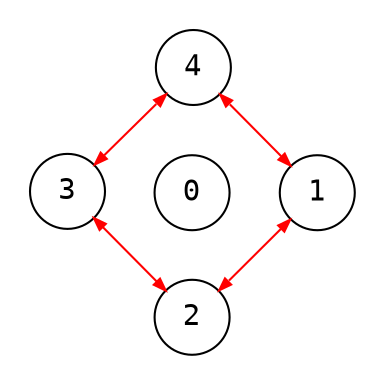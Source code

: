 digraph {
    node [
        fixedsize=true;
        fontname="monospace";
        shape=circle;
        width="0.5";
    ];

    edge [
        arrowsize=0.6;
        color=red;
        dir=both;
    ];

    layout=neato;
    mode="sgd";
    maxiter=10000;
    normalize=true;
    pad=0.2;

    0 -> 1 [style=invis];
    0 -> 2 [style=invis];
    0 -> 3 [style=invis];
    0 -> 4 [style=invis];
    1 -> 2;
    1 -> 4;
    2 -> 3;
    3 -> 4;
}